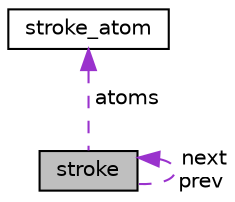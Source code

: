 digraph "stroke"
{
 // LATEX_PDF_SIZE
  edge [fontname="Helvetica",fontsize="10",labelfontname="Helvetica",labelfontsize="10"];
  node [fontname="Helvetica",fontsize="10",shape=record];
  Node1 [label="stroke",height=0.2,width=0.4,color="black", fillcolor="grey75", style="filled", fontcolor="black",tooltip="Canvas stroke."];
  Node1 -> Node1 [dir="back",color="darkorchid3",fontsize="10",style="dashed",label=" next\nprev" ,fontname="Helvetica"];
  Node2 -> Node1 [dir="back",color="darkorchid3",fontsize="10",style="dashed",label=" atoms" ,fontname="Helvetica"];
  Node2 [label="stroke_atom",height=0.2,width=0.4,color="black", fillcolor="white", style="filled",URL="$structstroke__atom.html",tooltip="Atom of a canvas stroke."];
}
